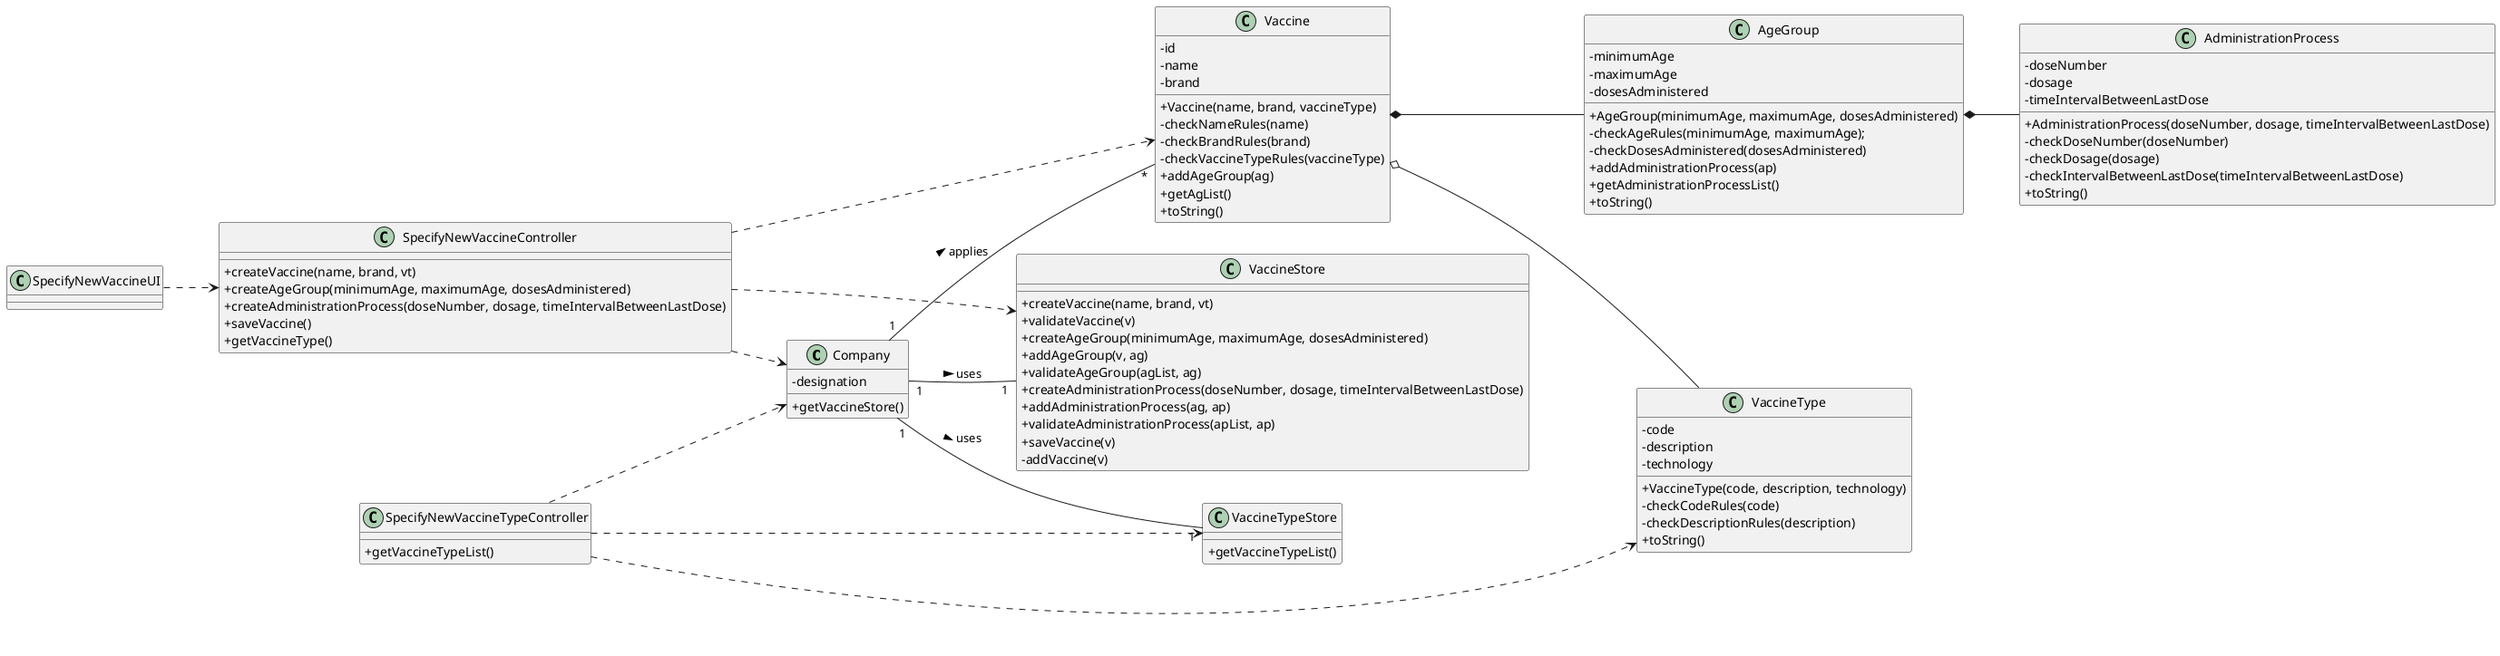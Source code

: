 @startuml
skinparam classAttributeIconSize 0
left to right direction

class Company {
    -designation
    +getVaccineStore()
}

class Vaccine {
    -id
    -name
    -brand
    +Vaccine(name, brand, vaccineType)
    -checkNameRules(name)
    -checkBrandRules(brand)
    -checkVaccineTypeRules(vaccineType)
    +addAgeGroup(ag)
    +getAgList()
    +toString()
}

class VaccineType {
    -code
    -description
    -technology
    +VaccineType(code, description, technology)
    -checkCodeRules(code)
    -checkDescriptionRules(description)
    +toString()
}

class AgeGroup {
    -minimumAge
    -maximumAge
    -dosesAdministered
    +AgeGroup(minimumAge, maximumAge, dosesAdministered)
    -checkAgeRules(minimumAge, maximumAge);
    -checkDosesAdministered(dosesAdministered)
    +addAdministrationProcess(ap)
    +getAdministrationProcessList()
    +toString()
}

class AdministrationProcess {
    -doseNumber
    -dosage
    -timeIntervalBetweenLastDose
    +AdministrationProcess(doseNumber, dosage, timeIntervalBetweenLastDose)
    -checkDoseNumber(doseNumber)
    -checkDosage(dosage)
    -checkIntervalBetweenLastDose(timeIntervalBetweenLastDose)
    +toString()
}

class SpecifyNewVaccineUI {
}

class SpecifyNewVaccineController {
    +createVaccine(name, brand, vt)
    +createAgeGroup(minimumAge, maximumAge, dosesAdministered)
    +createAdministrationProcess(doseNumber, dosage, timeIntervalBetweenLastDose)
    +saveVaccine()
    +getVaccineType()
}

class SpecifyNewVaccineTypeController {
    +getVaccineTypeList()
}


class VaccineStore {
    +createVaccine(name, brand, vt)
    +validateVaccine(v)
    +createAgeGroup(minimumAge, maximumAge, dosesAdministered)
    +addAgeGroup(v, ag)
    +validateAgeGroup(agList, ag)
    +createAdministrationProcess(doseNumber, dosage, timeIntervalBetweenLastDose)
    +addAdministrationProcess(ag, ap)
    +validateAdministrationProcess(apList, ap)
    +saveVaccine(v)
    -addVaccine(v)
}

class VaccineTypeStore {
    +getVaccineTypeList()
}

Vaccine o-- VaccineType
Vaccine *-- AgeGroup
AgeGroup *-- AdministrationProcess
SpecifyNewVaccineUI ..> SpecifyNewVaccineController
SpecifyNewVaccineController ..> Company
SpecifyNewVaccineController ..> Vaccine
SpecifyNewVaccineController ..> VaccineStore
SpecifyNewVaccineTypeController ..> Company
SpecifyNewVaccineTypeController ..> VaccineType
SpecifyNewVaccineTypeController ..> VaccineTypeStore
Company "1" -- "*" Vaccine : applies >
Company "1" -- "1" VaccineStore : uses >
Company "1" -- "1" VaccineTypeStore : uses >

@enduml